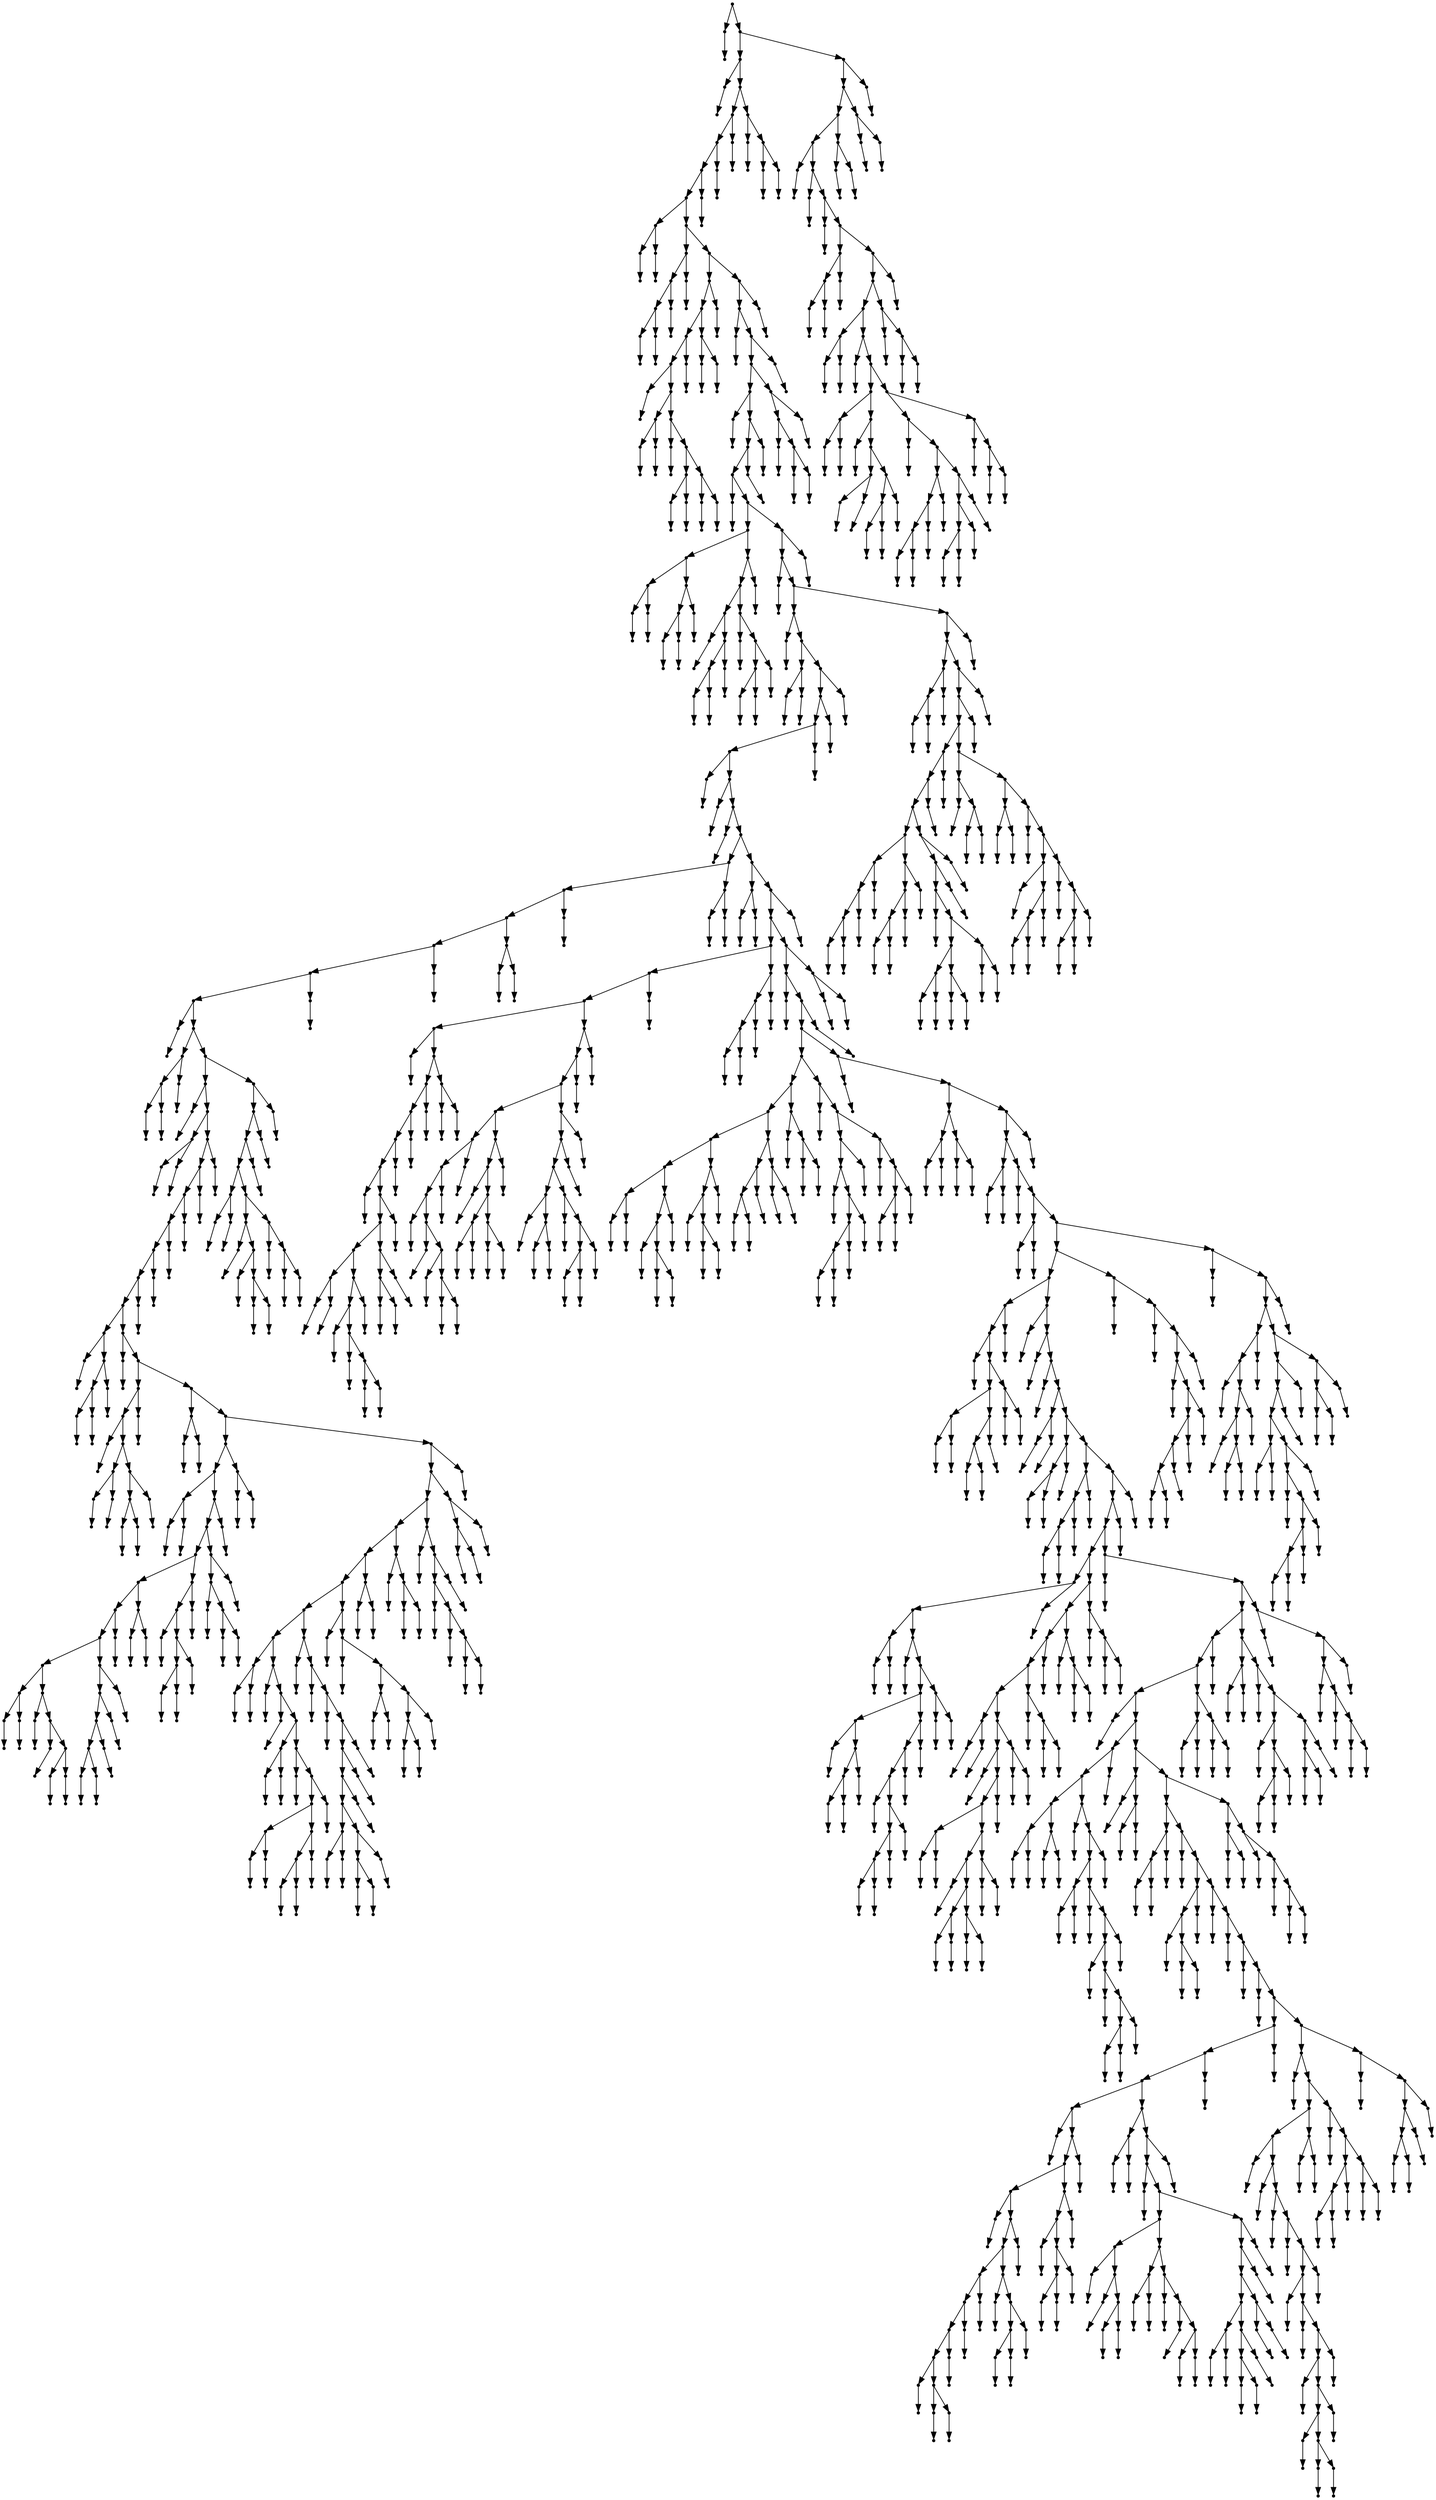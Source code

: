 digraph {
  1735 [shape=point];
  1 [shape=point];
  0 [shape=point];
  1734 [shape=point];
  1620 [shape=point];
  3 [shape=point];
  2 [shape=point];
  1619 [shape=point];
  1610 [shape=point];
  1607 [shape=point];
  1604 [shape=point];
  1601 [shape=point];
  8 [shape=point];
  5 [shape=point];
  4 [shape=point];
  7 [shape=point];
  6 [shape=point];
  1600 [shape=point];
  19 [shape=point];
  16 [shape=point];
  13 [shape=point];
  10 [shape=point];
  9 [shape=point];
  12 [shape=point];
  11 [shape=point];
  15 [shape=point];
  14 [shape=point];
  18 [shape=point];
  17 [shape=point];
  1599 [shape=point];
  54 [shape=point];
  51 [shape=point];
  45 [shape=point];
  42 [shape=point];
  21 [shape=point];
  20 [shape=point];
  41 [shape=point];
  26 [shape=point];
  23 [shape=point];
  22 [shape=point];
  25 [shape=point];
  24 [shape=point];
  40 [shape=point];
  28 [shape=point];
  27 [shape=point];
  39 [shape=point];
  33 [shape=point];
  30 [shape=point];
  29 [shape=point];
  32 [shape=point];
  31 [shape=point];
  38 [shape=point];
  35 [shape=point];
  34 [shape=point];
  37 [shape=point];
  36 [shape=point];
  44 [shape=point];
  43 [shape=point];
  50 [shape=point];
  47 [shape=point];
  46 [shape=point];
  49 [shape=point];
  48 [shape=point];
  53 [shape=point];
  52 [shape=point];
  1598 [shape=point];
  1595 [shape=point];
  56 [shape=point];
  55 [shape=point];
  1594 [shape=point];
  1591 [shape=point];
  1579 [shape=point];
  58 [shape=point];
  57 [shape=point];
  1578 [shape=point];
  1575 [shape=point];
  1572 [shape=point];
  60 [shape=point];
  59 [shape=point];
  1571 [shape=point];
  101 [shape=point];
  74 [shape=point];
  65 [shape=point];
  62 [shape=point];
  61 [shape=point];
  64 [shape=point];
  63 [shape=point];
  73 [shape=point];
  70 [shape=point];
  67 [shape=point];
  66 [shape=point];
  69 [shape=point];
  68 [shape=point];
  72 [shape=point];
  71 [shape=point];
  100 [shape=point];
  97 [shape=point];
  85 [shape=point];
  76 [shape=point];
  75 [shape=point];
  84 [shape=point];
  81 [shape=point];
  78 [shape=point];
  77 [shape=point];
  80 [shape=point];
  79 [shape=point];
  83 [shape=point];
  82 [shape=point];
  96 [shape=point];
  87 [shape=point];
  86 [shape=point];
  95 [shape=point];
  92 [shape=point];
  89 [shape=point];
  88 [shape=point];
  91 [shape=point];
  90 [shape=point];
  94 [shape=point];
  93 [shape=point];
  99 [shape=point];
  98 [shape=point];
  1570 [shape=point];
  1567 [shape=point];
  103 [shape=point];
  102 [shape=point];
  1566 [shape=point];
  1449 [shape=point];
  105 [shape=point];
  104 [shape=point];
  1448 [shape=point];
  110 [shape=point];
  107 [shape=point];
  106 [shape=point];
  109 [shape=point];
  108 [shape=point];
  1447 [shape=point];
  1444 [shape=point];
  1441 [shape=point];
  1438 [shape=point];
  112 [shape=point];
  111 [shape=point];
  1437 [shape=point];
  114 [shape=point];
  113 [shape=point];
  1436 [shape=point];
  116 [shape=point];
  115 [shape=point];
  1435 [shape=point];
  475 [shape=point];
  469 [shape=point];
  466 [shape=point];
  460 [shape=point];
  457 [shape=point];
  454 [shape=point];
  118 [shape=point];
  117 [shape=point];
  453 [shape=point];
  126 [shape=point];
  123 [shape=point];
  120 [shape=point];
  119 [shape=point];
  122 [shape=point];
  121 [shape=point];
  125 [shape=point];
  124 [shape=point];
  452 [shape=point];
  416 [shape=point];
  128 [shape=point];
  127 [shape=point];
  415 [shape=point];
  133 [shape=point];
  130 [shape=point];
  129 [shape=point];
  132 [shape=point];
  131 [shape=point];
  414 [shape=point];
  411 [shape=point];
  408 [shape=point];
  405 [shape=point];
  402 [shape=point];
  399 [shape=point];
  396 [shape=point];
  144 [shape=point];
  135 [shape=point];
  134 [shape=point];
  143 [shape=point];
  140 [shape=point];
  137 [shape=point];
  136 [shape=point];
  139 [shape=point];
  138 [shape=point];
  142 [shape=point];
  141 [shape=point];
  395 [shape=point];
  146 [shape=point];
  145 [shape=point];
  394 [shape=point];
  166 [shape=point];
  163 [shape=point];
  148 [shape=point];
  147 [shape=point];
  162 [shape=point];
  153 [shape=point];
  150 [shape=point];
  149 [shape=point];
  152 [shape=point];
  151 [shape=point];
  161 [shape=point];
  158 [shape=point];
  155 [shape=point];
  154 [shape=point];
  157 [shape=point];
  156 [shape=point];
  160 [shape=point];
  159 [shape=point];
  165 [shape=point];
  164 [shape=point];
  393 [shape=point];
  171 [shape=point];
  168 [shape=point];
  167 [shape=point];
  170 [shape=point];
  169 [shape=point];
  392 [shape=point];
  254 [shape=point];
  248 [shape=point];
  176 [shape=point];
  173 [shape=point];
  172 [shape=point];
  175 [shape=point];
  174 [shape=point];
  247 [shape=point];
  244 [shape=point];
  232 [shape=point];
  217 [shape=point];
  211 [shape=point];
  208 [shape=point];
  193 [shape=point];
  181 [shape=point];
  178 [shape=point];
  177 [shape=point];
  180 [shape=point];
  179 [shape=point];
  192 [shape=point];
  183 [shape=point];
  182 [shape=point];
  191 [shape=point];
  185 [shape=point];
  184 [shape=point];
  190 [shape=point];
  187 [shape=point];
  186 [shape=point];
  189 [shape=point];
  188 [shape=point];
  207 [shape=point];
  204 [shape=point];
  201 [shape=point];
  198 [shape=point];
  195 [shape=point];
  194 [shape=point];
  197 [shape=point];
  196 [shape=point];
  200 [shape=point];
  199 [shape=point];
  203 [shape=point];
  202 [shape=point];
  206 [shape=point];
  205 [shape=point];
  210 [shape=point];
  209 [shape=point];
  216 [shape=point];
  213 [shape=point];
  212 [shape=point];
  215 [shape=point];
  214 [shape=point];
  231 [shape=point];
  228 [shape=point];
  219 [shape=point];
  218 [shape=point];
  227 [shape=point];
  224 [shape=point];
  221 [shape=point];
  220 [shape=point];
  223 [shape=point];
  222 [shape=point];
  226 [shape=point];
  225 [shape=point];
  230 [shape=point];
  229 [shape=point];
  243 [shape=point];
  240 [shape=point];
  234 [shape=point];
  233 [shape=point];
  239 [shape=point];
  236 [shape=point];
  235 [shape=point];
  238 [shape=point];
  237 [shape=point];
  242 [shape=point];
  241 [shape=point];
  246 [shape=point];
  245 [shape=point];
  253 [shape=point];
  250 [shape=point];
  249 [shape=point];
  252 [shape=point];
  251 [shape=point];
  391 [shape=point];
  388 [shape=point];
  379 [shape=point];
  361 [shape=point];
  352 [shape=point];
  346 [shape=point];
  325 [shape=point];
  292 [shape=point];
  259 [shape=point];
  256 [shape=point];
  255 [shape=point];
  258 [shape=point];
  257 [shape=point];
  291 [shape=point];
  261 [shape=point];
  260 [shape=point];
  290 [shape=point];
  263 [shape=point];
  262 [shape=point];
  289 [shape=point];
  268 [shape=point];
  265 [shape=point];
  264 [shape=point];
  267 [shape=point];
  266 [shape=point];
  288 [shape=point];
  270 [shape=point];
  269 [shape=point];
  287 [shape=point];
  284 [shape=point];
  275 [shape=point];
  272 [shape=point];
  271 [shape=point];
  274 [shape=point];
  273 [shape=point];
  283 [shape=point];
  280 [shape=point];
  277 [shape=point];
  276 [shape=point];
  279 [shape=point];
  278 [shape=point];
  282 [shape=point];
  281 [shape=point];
  286 [shape=point];
  285 [shape=point];
  324 [shape=point];
  294 [shape=point];
  293 [shape=point];
  323 [shape=point];
  296 [shape=point];
  295 [shape=point];
  322 [shape=point];
  298 [shape=point];
  297 [shape=point];
  321 [shape=point];
  318 [shape=point];
  315 [shape=point];
  312 [shape=point];
  303 [shape=point];
  300 [shape=point];
  299 [shape=point];
  302 [shape=point];
  301 [shape=point];
  311 [shape=point];
  308 [shape=point];
  305 [shape=point];
  304 [shape=point];
  307 [shape=point];
  306 [shape=point];
  310 [shape=point];
  309 [shape=point];
  314 [shape=point];
  313 [shape=point];
  317 [shape=point];
  316 [shape=point];
  320 [shape=point];
  319 [shape=point];
  345 [shape=point];
  327 [shape=point];
  326 [shape=point];
  344 [shape=point];
  329 [shape=point];
  328 [shape=point];
  343 [shape=point];
  334 [shape=point];
  331 [shape=point];
  330 [shape=point];
  333 [shape=point];
  332 [shape=point];
  342 [shape=point];
  339 [shape=point];
  336 [shape=point];
  335 [shape=point];
  338 [shape=point];
  337 [shape=point];
  341 [shape=point];
  340 [shape=point];
  351 [shape=point];
  348 [shape=point];
  347 [shape=point];
  350 [shape=point];
  349 [shape=point];
  360 [shape=point];
  354 [shape=point];
  353 [shape=point];
  359 [shape=point];
  356 [shape=point];
  355 [shape=point];
  358 [shape=point];
  357 [shape=point];
  378 [shape=point];
  363 [shape=point];
  362 [shape=point];
  377 [shape=point];
  374 [shape=point];
  365 [shape=point];
  364 [shape=point];
  373 [shape=point];
  367 [shape=point];
  366 [shape=point];
  372 [shape=point];
  369 [shape=point];
  368 [shape=point];
  371 [shape=point];
  370 [shape=point];
  376 [shape=point];
  375 [shape=point];
  387 [shape=point];
  384 [shape=point];
  381 [shape=point];
  380 [shape=point];
  383 [shape=point];
  382 [shape=point];
  386 [shape=point];
  385 [shape=point];
  390 [shape=point];
  389 [shape=point];
  398 [shape=point];
  397 [shape=point];
  401 [shape=point];
  400 [shape=point];
  404 [shape=point];
  403 [shape=point];
  407 [shape=point];
  406 [shape=point];
  410 [shape=point];
  409 [shape=point];
  413 [shape=point];
  412 [shape=point];
  451 [shape=point];
  448 [shape=point];
  445 [shape=point];
  442 [shape=point];
  421 [shape=point];
  418 [shape=point];
  417 [shape=point];
  420 [shape=point];
  419 [shape=point];
  441 [shape=point];
  432 [shape=point];
  423 [shape=point];
  422 [shape=point];
  431 [shape=point];
  425 [shape=point];
  424 [shape=point];
  430 [shape=point];
  427 [shape=point];
  426 [shape=point];
  429 [shape=point];
  428 [shape=point];
  440 [shape=point];
  434 [shape=point];
  433 [shape=point];
  439 [shape=point];
  436 [shape=point];
  435 [shape=point];
  438 [shape=point];
  437 [shape=point];
  444 [shape=point];
  443 [shape=point];
  447 [shape=point];
  446 [shape=point];
  450 [shape=point];
  449 [shape=point];
  456 [shape=point];
  455 [shape=point];
  459 [shape=point];
  458 [shape=point];
  465 [shape=point];
  462 [shape=point];
  461 [shape=point];
  464 [shape=point];
  463 [shape=point];
  468 [shape=point];
  467 [shape=point];
  474 [shape=point];
  471 [shape=point];
  470 [shape=point];
  473 [shape=point];
  472 [shape=point];
  1434 [shape=point];
  480 [shape=point];
  477 [shape=point];
  476 [shape=point];
  479 [shape=point];
  478 [shape=point];
  1433 [shape=point];
  1430 [shape=point];
  620 [shape=point];
  608 [shape=point];
  605 [shape=point];
  533 [shape=point];
  482 [shape=point];
  481 [shape=point];
  532 [shape=point];
  526 [shape=point];
  523 [shape=point];
  520 [shape=point];
  517 [shape=point];
  484 [shape=point];
  483 [shape=point];
  516 [shape=point];
  513 [shape=point];
  504 [shape=point];
  489 [shape=point];
  486 [shape=point];
  485 [shape=point];
  488 [shape=point];
  487 [shape=point];
  503 [shape=point];
  500 [shape=point];
  491 [shape=point];
  490 [shape=point];
  499 [shape=point];
  493 [shape=point];
  492 [shape=point];
  498 [shape=point];
  495 [shape=point];
  494 [shape=point];
  497 [shape=point];
  496 [shape=point];
  502 [shape=point];
  501 [shape=point];
  512 [shape=point];
  509 [shape=point];
  506 [shape=point];
  505 [shape=point];
  508 [shape=point];
  507 [shape=point];
  511 [shape=point];
  510 [shape=point];
  515 [shape=point];
  514 [shape=point];
  519 [shape=point];
  518 [shape=point];
  522 [shape=point];
  521 [shape=point];
  525 [shape=point];
  524 [shape=point];
  531 [shape=point];
  528 [shape=point];
  527 [shape=point];
  530 [shape=point];
  529 [shape=point];
  604 [shape=point];
  601 [shape=point];
  598 [shape=point];
  571 [shape=point];
  553 [shape=point];
  550 [shape=point];
  547 [shape=point];
  535 [shape=point];
  534 [shape=point];
  546 [shape=point];
  537 [shape=point];
  536 [shape=point];
  545 [shape=point];
  539 [shape=point];
  538 [shape=point];
  544 [shape=point];
  541 [shape=point];
  540 [shape=point];
  543 [shape=point];
  542 [shape=point];
  549 [shape=point];
  548 [shape=point];
  552 [shape=point];
  551 [shape=point];
  570 [shape=point];
  567 [shape=point];
  555 [shape=point];
  554 [shape=point];
  566 [shape=point];
  560 [shape=point];
  557 [shape=point];
  556 [shape=point];
  559 [shape=point];
  558 [shape=point];
  565 [shape=point];
  562 [shape=point];
  561 [shape=point];
  564 [shape=point];
  563 [shape=point];
  569 [shape=point];
  568 [shape=point];
  597 [shape=point];
  594 [shape=point];
  591 [shape=point];
  579 [shape=point];
  573 [shape=point];
  572 [shape=point];
  578 [shape=point];
  575 [shape=point];
  574 [shape=point];
  577 [shape=point];
  576 [shape=point];
  590 [shape=point];
  581 [shape=point];
  580 [shape=point];
  589 [shape=point];
  586 [shape=point];
  583 [shape=point];
  582 [shape=point];
  585 [shape=point];
  584 [shape=point];
  588 [shape=point];
  587 [shape=point];
  593 [shape=point];
  592 [shape=point];
  596 [shape=point];
  595 [shape=point];
  600 [shape=point];
  599 [shape=point];
  603 [shape=point];
  602 [shape=point];
  607 [shape=point];
  606 [shape=point];
  619 [shape=point];
  616 [shape=point];
  613 [shape=point];
  610 [shape=point];
  609 [shape=point];
  612 [shape=point];
  611 [shape=point];
  615 [shape=point];
  614 [shape=point];
  618 [shape=point];
  617 [shape=point];
  1429 [shape=point];
  1423 [shape=point];
  622 [shape=point];
  621 [shape=point];
  1422 [shape=point];
  1419 [shape=point];
  708 [shape=point];
  675 [shape=point];
  666 [shape=point];
  651 [shape=point];
  639 [shape=point];
  627 [shape=point];
  624 [shape=point];
  623 [shape=point];
  626 [shape=point];
  625 [shape=point];
  638 [shape=point];
  635 [shape=point];
  629 [shape=point];
  628 [shape=point];
  634 [shape=point];
  631 [shape=point];
  630 [shape=point];
  633 [shape=point];
  632 [shape=point];
  637 [shape=point];
  636 [shape=point];
  650 [shape=point];
  647 [shape=point];
  641 [shape=point];
  640 [shape=point];
  646 [shape=point];
  643 [shape=point];
  642 [shape=point];
  645 [shape=point];
  644 [shape=point];
  649 [shape=point];
  648 [shape=point];
  665 [shape=point];
  659 [shape=point];
  656 [shape=point];
  653 [shape=point];
  652 [shape=point];
  655 [shape=point];
  654 [shape=point];
  658 [shape=point];
  657 [shape=point];
  664 [shape=point];
  661 [shape=point];
  660 [shape=point];
  663 [shape=point];
  662 [shape=point];
  674 [shape=point];
  668 [shape=point];
  667 [shape=point];
  673 [shape=point];
  670 [shape=point];
  669 [shape=point];
  672 [shape=point];
  671 [shape=point];
  707 [shape=point];
  677 [shape=point];
  676 [shape=point];
  706 [shape=point];
  694 [shape=point];
  691 [shape=point];
  679 [shape=point];
  678 [shape=point];
  690 [shape=point];
  687 [shape=point];
  684 [shape=point];
  681 [shape=point];
  680 [shape=point];
  683 [shape=point];
  682 [shape=point];
  686 [shape=point];
  685 [shape=point];
  689 [shape=point];
  688 [shape=point];
  693 [shape=point];
  692 [shape=point];
  705 [shape=point];
  696 [shape=point];
  695 [shape=point];
  704 [shape=point];
  701 [shape=point];
  698 [shape=point];
  697 [shape=point];
  700 [shape=point];
  699 [shape=point];
  703 [shape=point];
  702 [shape=point];
  1418 [shape=point];
  710 [shape=point];
  709 [shape=point];
  1417 [shape=point];
  721 [shape=point];
  715 [shape=point];
  712 [shape=point];
  711 [shape=point];
  714 [shape=point];
  713 [shape=point];
  720 [shape=point];
  717 [shape=point];
  716 [shape=point];
  719 [shape=point];
  718 [shape=point];
  1416 [shape=point];
  1413 [shape=point];
  726 [shape=point];
  723 [shape=point];
  722 [shape=point];
  725 [shape=point];
  724 [shape=point];
  1412 [shape=point];
  728 [shape=point];
  727 [shape=point];
  1411 [shape=point];
  733 [shape=point];
  730 [shape=point];
  729 [shape=point];
  732 [shape=point];
  731 [shape=point];
  1410 [shape=point];
  1347 [shape=point];
  1320 [shape=point];
  759 [shape=point];
  756 [shape=point];
  735 [shape=point];
  734 [shape=point];
  755 [shape=point];
  749 [shape=point];
  740 [shape=point];
  737 [shape=point];
  736 [shape=point];
  739 [shape=point];
  738 [shape=point];
  748 [shape=point];
  745 [shape=point];
  742 [shape=point];
  741 [shape=point];
  744 [shape=point];
  743 [shape=point];
  747 [shape=point];
  746 [shape=point];
  754 [shape=point];
  751 [shape=point];
  750 [shape=point];
  753 [shape=point];
  752 [shape=point];
  758 [shape=point];
  757 [shape=point];
  1319 [shape=point];
  761 [shape=point];
  760 [shape=point];
  1318 [shape=point];
  763 [shape=point];
  762 [shape=point];
  1317 [shape=point];
  765 [shape=point];
  764 [shape=point];
  1316 [shape=point];
  770 [shape=point];
  767 [shape=point];
  766 [shape=point];
  769 [shape=point];
  768 [shape=point];
  1315 [shape=point];
  778 [shape=point];
  775 [shape=point];
  772 [shape=point];
  771 [shape=point];
  774 [shape=point];
  773 [shape=point];
  777 [shape=point];
  776 [shape=point];
  1314 [shape=point];
  789 [shape=point];
  786 [shape=point];
  783 [shape=point];
  780 [shape=point];
  779 [shape=point];
  782 [shape=point];
  781 [shape=point];
  785 [shape=point];
  784 [shape=point];
  788 [shape=point];
  787 [shape=point];
  1313 [shape=point];
  1310 [shape=point];
  1307 [shape=point];
  914 [shape=point];
  839 [shape=point];
  836 [shape=point];
  794 [shape=point];
  791 [shape=point];
  790 [shape=point];
  793 [shape=point];
  792 [shape=point];
  835 [shape=point];
  796 [shape=point];
  795 [shape=point];
  834 [shape=point];
  828 [shape=point];
  807 [shape=point];
  798 [shape=point];
  797 [shape=point];
  806 [shape=point];
  803 [shape=point];
  800 [shape=point];
  799 [shape=point];
  802 [shape=point];
  801 [shape=point];
  805 [shape=point];
  804 [shape=point];
  827 [shape=point];
  824 [shape=point];
  821 [shape=point];
  809 [shape=point];
  808 [shape=point];
  820 [shape=point];
  817 [shape=point];
  814 [shape=point];
  811 [shape=point];
  810 [shape=point];
  813 [shape=point];
  812 [shape=point];
  816 [shape=point];
  815 [shape=point];
  819 [shape=point];
  818 [shape=point];
  823 [shape=point];
  822 [shape=point];
  826 [shape=point];
  825 [shape=point];
  833 [shape=point];
  830 [shape=point];
  829 [shape=point];
  832 [shape=point];
  831 [shape=point];
  838 [shape=point];
  837 [shape=point];
  913 [shape=point];
  904 [shape=point];
  895 [shape=point];
  892 [shape=point];
  883 [shape=point];
  844 [shape=point];
  841 [shape=point];
  840 [shape=point];
  843 [shape=point];
  842 [shape=point];
  882 [shape=point];
  876 [shape=point];
  846 [shape=point];
  845 [shape=point];
  875 [shape=point];
  872 [shape=point];
  851 [shape=point];
  848 [shape=point];
  847 [shape=point];
  850 [shape=point];
  849 [shape=point];
  871 [shape=point];
  865 [shape=point];
  853 [shape=point];
  852 [shape=point];
  864 [shape=point];
  858 [shape=point];
  855 [shape=point];
  854 [shape=point];
  857 [shape=point];
  856 [shape=point];
  863 [shape=point];
  860 [shape=point];
  859 [shape=point];
  862 [shape=point];
  861 [shape=point];
  870 [shape=point];
  867 [shape=point];
  866 [shape=point];
  869 [shape=point];
  868 [shape=point];
  874 [shape=point];
  873 [shape=point];
  881 [shape=point];
  878 [shape=point];
  877 [shape=point];
  880 [shape=point];
  879 [shape=point];
  891 [shape=point];
  885 [shape=point];
  884 [shape=point];
  890 [shape=point];
  887 [shape=point];
  886 [shape=point];
  889 [shape=point];
  888 [shape=point];
  894 [shape=point];
  893 [shape=point];
  903 [shape=point];
  897 [shape=point];
  896 [shape=point];
  902 [shape=point];
  899 [shape=point];
  898 [shape=point];
  901 [shape=point];
  900 [shape=point];
  912 [shape=point];
  906 [shape=point];
  905 [shape=point];
  911 [shape=point];
  908 [shape=point];
  907 [shape=point];
  910 [shape=point];
  909 [shape=point];
  1306 [shape=point];
  916 [shape=point];
  915 [shape=point];
  1305 [shape=point];
  1287 [shape=point];
  1257 [shape=point];
  1254 [shape=point];
  1242 [shape=point];
  918 [shape=point];
  917 [shape=point];
  1241 [shape=point];
  965 [shape=point];
  962 [shape=point];
  929 [shape=point];
  923 [shape=point];
  920 [shape=point];
  919 [shape=point];
  922 [shape=point];
  921 [shape=point];
  928 [shape=point];
  925 [shape=point];
  924 [shape=point];
  927 [shape=point];
  926 [shape=point];
  961 [shape=point];
  931 [shape=point];
  930 [shape=point];
  960 [shape=point];
  957 [shape=point];
  936 [shape=point];
  933 [shape=point];
  932 [shape=point];
  935 [shape=point];
  934 [shape=point];
  956 [shape=point];
  938 [shape=point];
  937 [shape=point];
  955 [shape=point];
  952 [shape=point];
  940 [shape=point];
  939 [shape=point];
  951 [shape=point];
  942 [shape=point];
  941 [shape=point];
  950 [shape=point];
  947 [shape=point];
  944 [shape=point];
  943 [shape=point];
  946 [shape=point];
  945 [shape=point];
  949 [shape=point];
  948 [shape=point];
  954 [shape=point];
  953 [shape=point];
  959 [shape=point];
  958 [shape=point];
  964 [shape=point];
  963 [shape=point];
  1240 [shape=point];
  973 [shape=point];
  967 [shape=point];
  966 [shape=point];
  972 [shape=point];
  969 [shape=point];
  968 [shape=point];
  971 [shape=point];
  970 [shape=point];
  1239 [shape=point];
  1221 [shape=point];
  981 [shape=point];
  978 [shape=point];
  975 [shape=point];
  974 [shape=point];
  977 [shape=point];
  976 [shape=point];
  980 [shape=point];
  979 [shape=point];
  1220 [shape=point];
  983 [shape=point];
  982 [shape=point];
  1219 [shape=point];
  994 [shape=point];
  991 [shape=point];
  985 [shape=point];
  984 [shape=point];
  990 [shape=point];
  987 [shape=point];
  986 [shape=point];
  989 [shape=point];
  988 [shape=point];
  993 [shape=point];
  992 [shape=point];
  1218 [shape=point];
  996 [shape=point];
  995 [shape=point];
  1217 [shape=point];
  998 [shape=point];
  997 [shape=point];
  1216 [shape=point];
  1000 [shape=point];
  999 [shape=point];
  1215 [shape=point];
  1002 [shape=point];
  1001 [shape=point];
  1214 [shape=point];
  1133 [shape=point];
  1130 [shape=point];
  1127 [shape=point];
  1058 [shape=point];
  1004 [shape=point];
  1003 [shape=point];
  1057 [shape=point];
  1054 [shape=point];
  1039 [shape=point];
  1006 [shape=point];
  1005 [shape=point];
  1038 [shape=point];
  1035 [shape=point];
  1023 [shape=point];
  1020 [shape=point];
  1017 [shape=point];
  1014 [shape=point];
  1008 [shape=point];
  1007 [shape=point];
  1013 [shape=point];
  1010 [shape=point];
  1009 [shape=point];
  1012 [shape=point];
  1011 [shape=point];
  1016 [shape=point];
  1015 [shape=point];
  1019 [shape=point];
  1018 [shape=point];
  1022 [shape=point];
  1021 [shape=point];
  1034 [shape=point];
  1025 [shape=point];
  1024 [shape=point];
  1033 [shape=point];
  1030 [shape=point];
  1027 [shape=point];
  1026 [shape=point];
  1029 [shape=point];
  1028 [shape=point];
  1032 [shape=point];
  1031 [shape=point];
  1037 [shape=point];
  1036 [shape=point];
  1053 [shape=point];
  1050 [shape=point];
  1041 [shape=point];
  1040 [shape=point];
  1049 [shape=point];
  1046 [shape=point];
  1043 [shape=point];
  1042 [shape=point];
  1045 [shape=point];
  1044 [shape=point];
  1048 [shape=point];
  1047 [shape=point];
  1052 [shape=point];
  1051 [shape=point];
  1056 [shape=point];
  1055 [shape=point];
  1126 [shape=point];
  1063 [shape=point];
  1060 [shape=point];
  1059 [shape=point];
  1062 [shape=point];
  1061 [shape=point];
  1125 [shape=point];
  1122 [shape=point];
  1065 [shape=point];
  1064 [shape=point];
  1121 [shape=point];
  1094 [shape=point];
  1076 [shape=point];
  1067 [shape=point];
  1066 [shape=point];
  1075 [shape=point];
  1069 [shape=point];
  1068 [shape=point];
  1074 [shape=point];
  1071 [shape=point];
  1070 [shape=point];
  1073 [shape=point];
  1072 [shape=point];
  1093 [shape=point];
  1081 [shape=point];
  1078 [shape=point];
  1077 [shape=point];
  1080 [shape=point];
  1079 [shape=point];
  1092 [shape=point];
  1083 [shape=point];
  1082 [shape=point];
  1091 [shape=point];
  1085 [shape=point];
  1084 [shape=point];
  1090 [shape=point];
  1087 [shape=point];
  1086 [shape=point];
  1089 [shape=point];
  1088 [shape=point];
  1120 [shape=point];
  1117 [shape=point];
  1114 [shape=point];
  1108 [shape=point];
  1099 [shape=point];
  1096 [shape=point];
  1095 [shape=point];
  1098 [shape=point];
  1097 [shape=point];
  1107 [shape=point];
  1104 [shape=point];
  1101 [shape=point];
  1100 [shape=point];
  1103 [shape=point];
  1102 [shape=point];
  1106 [shape=point];
  1105 [shape=point];
  1113 [shape=point];
  1110 [shape=point];
  1109 [shape=point];
  1112 [shape=point];
  1111 [shape=point];
  1116 [shape=point];
  1115 [shape=point];
  1119 [shape=point];
  1118 [shape=point];
  1124 [shape=point];
  1123 [shape=point];
  1129 [shape=point];
  1128 [shape=point];
  1132 [shape=point];
  1131 [shape=point];
  1213 [shape=point];
  1198 [shape=point];
  1135 [shape=point];
  1134 [shape=point];
  1197 [shape=point];
  1179 [shape=point];
  1173 [shape=point];
  1137 [shape=point];
  1136 [shape=point];
  1172 [shape=point];
  1139 [shape=point];
  1138 [shape=point];
  1171 [shape=point];
  1141 [shape=point];
  1140 [shape=point];
  1170 [shape=point];
  1143 [shape=point];
  1142 [shape=point];
  1169 [shape=point];
  1166 [shape=point];
  1145 [shape=point];
  1144 [shape=point];
  1165 [shape=point];
  1147 [shape=point];
  1146 [shape=point];
  1164 [shape=point];
  1161 [shape=point];
  1149 [shape=point];
  1148 [shape=point];
  1160 [shape=point];
  1157 [shape=point];
  1151 [shape=point];
  1150 [shape=point];
  1156 [shape=point];
  1153 [shape=point];
  1152 [shape=point];
  1155 [shape=point];
  1154 [shape=point];
  1159 [shape=point];
  1158 [shape=point];
  1163 [shape=point];
  1162 [shape=point];
  1168 [shape=point];
  1167 [shape=point];
  1178 [shape=point];
  1175 [shape=point];
  1174 [shape=point];
  1177 [shape=point];
  1176 [shape=point];
  1196 [shape=point];
  1181 [shape=point];
  1180 [shape=point];
  1195 [shape=point];
  1189 [shape=point];
  1186 [shape=point];
  1183 [shape=point];
  1182 [shape=point];
  1185 [shape=point];
  1184 [shape=point];
  1188 [shape=point];
  1187 [shape=point];
  1194 [shape=point];
  1191 [shape=point];
  1190 [shape=point];
  1193 [shape=point];
  1192 [shape=point];
  1212 [shape=point];
  1200 [shape=point];
  1199 [shape=point];
  1211 [shape=point];
  1208 [shape=point];
  1205 [shape=point];
  1202 [shape=point];
  1201 [shape=point];
  1204 [shape=point];
  1203 [shape=point];
  1207 [shape=point];
  1206 [shape=point];
  1210 [shape=point];
  1209 [shape=point];
  1238 [shape=point];
  1226 [shape=point];
  1223 [shape=point];
  1222 [shape=point];
  1225 [shape=point];
  1224 [shape=point];
  1237 [shape=point];
  1228 [shape=point];
  1227 [shape=point];
  1236 [shape=point];
  1230 [shape=point];
  1229 [shape=point];
  1235 [shape=point];
  1232 [shape=point];
  1231 [shape=point];
  1234 [shape=point];
  1233 [shape=point];
  1253 [shape=point];
  1247 [shape=point];
  1244 [shape=point];
  1243 [shape=point];
  1246 [shape=point];
  1245 [shape=point];
  1252 [shape=point];
  1249 [shape=point];
  1248 [shape=point];
  1251 [shape=point];
  1250 [shape=point];
  1256 [shape=point];
  1255 [shape=point];
  1286 [shape=point];
  1262 [shape=point];
  1259 [shape=point];
  1258 [shape=point];
  1261 [shape=point];
  1260 [shape=point];
  1285 [shape=point];
  1264 [shape=point];
  1263 [shape=point];
  1284 [shape=point];
  1275 [shape=point];
  1266 [shape=point];
  1265 [shape=point];
  1274 [shape=point];
  1271 [shape=point];
  1268 [shape=point];
  1267 [shape=point];
  1270 [shape=point];
  1269 [shape=point];
  1273 [shape=point];
  1272 [shape=point];
  1283 [shape=point];
  1280 [shape=point];
  1277 [shape=point];
  1276 [shape=point];
  1279 [shape=point];
  1278 [shape=point];
  1282 [shape=point];
  1281 [shape=point];
  1304 [shape=point];
  1289 [shape=point];
  1288 [shape=point];
  1303 [shape=point];
  1300 [shape=point];
  1291 [shape=point];
  1290 [shape=point];
  1299 [shape=point];
  1293 [shape=point];
  1292 [shape=point];
  1298 [shape=point];
  1295 [shape=point];
  1294 [shape=point];
  1297 [shape=point];
  1296 [shape=point];
  1302 [shape=point];
  1301 [shape=point];
  1309 [shape=point];
  1308 [shape=point];
  1312 [shape=point];
  1311 [shape=point];
  1346 [shape=point];
  1322 [shape=point];
  1321 [shape=point];
  1345 [shape=point];
  1324 [shape=point];
  1323 [shape=point];
  1344 [shape=point];
  1341 [shape=point];
  1326 [shape=point];
  1325 [shape=point];
  1340 [shape=point];
  1337 [shape=point];
  1334 [shape=point];
  1331 [shape=point];
  1328 [shape=point];
  1327 [shape=point];
  1330 [shape=point];
  1329 [shape=point];
  1333 [shape=point];
  1332 [shape=point];
  1336 [shape=point];
  1335 [shape=point];
  1339 [shape=point];
  1338 [shape=point];
  1343 [shape=point];
  1342 [shape=point];
  1409 [shape=point];
  1349 [shape=point];
  1348 [shape=point];
  1408 [shape=point];
  1405 [shape=point];
  1366 [shape=point];
  1363 [shape=point];
  1351 [shape=point];
  1350 [shape=point];
  1362 [shape=point];
  1359 [shape=point];
  1353 [shape=point];
  1352 [shape=point];
  1358 [shape=point];
  1355 [shape=point];
  1354 [shape=point];
  1357 [shape=point];
  1356 [shape=point];
  1361 [shape=point];
  1360 [shape=point];
  1365 [shape=point];
  1364 [shape=point];
  1404 [shape=point];
  1395 [shape=point];
  1392 [shape=point];
  1389 [shape=point];
  1371 [shape=point];
  1368 [shape=point];
  1367 [shape=point];
  1370 [shape=point];
  1369 [shape=point];
  1388 [shape=point];
  1385 [shape=point];
  1373 [shape=point];
  1372 [shape=point];
  1384 [shape=point];
  1381 [shape=point];
  1378 [shape=point];
  1375 [shape=point];
  1374 [shape=point];
  1377 [shape=point];
  1376 [shape=point];
  1380 [shape=point];
  1379 [shape=point];
  1383 [shape=point];
  1382 [shape=point];
  1387 [shape=point];
  1386 [shape=point];
  1391 [shape=point];
  1390 [shape=point];
  1394 [shape=point];
  1393 [shape=point];
  1403 [shape=point];
  1400 [shape=point];
  1397 [shape=point];
  1396 [shape=point];
  1399 [shape=point];
  1398 [shape=point];
  1402 [shape=point];
  1401 [shape=point];
  1407 [shape=point];
  1406 [shape=point];
  1415 [shape=point];
  1414 [shape=point];
  1421 [shape=point];
  1420 [shape=point];
  1428 [shape=point];
  1425 [shape=point];
  1424 [shape=point];
  1427 [shape=point];
  1426 [shape=point];
  1432 [shape=point];
  1431 [shape=point];
  1440 [shape=point];
  1439 [shape=point];
  1443 [shape=point];
  1442 [shape=point];
  1446 [shape=point];
  1445 [shape=point];
  1565 [shape=point];
  1562 [shape=point];
  1457 [shape=point];
  1454 [shape=point];
  1451 [shape=point];
  1450 [shape=point];
  1453 [shape=point];
  1452 [shape=point];
  1456 [shape=point];
  1455 [shape=point];
  1561 [shape=point];
  1558 [shape=point];
  1555 [shape=point];
  1513 [shape=point];
  1510 [shape=point];
  1507 [shape=point];
  1480 [shape=point];
  1468 [shape=point];
  1465 [shape=point];
  1462 [shape=point];
  1459 [shape=point];
  1458 [shape=point];
  1461 [shape=point];
  1460 [shape=point];
  1464 [shape=point];
  1463 [shape=point];
  1467 [shape=point];
  1466 [shape=point];
  1479 [shape=point];
  1476 [shape=point];
  1473 [shape=point];
  1470 [shape=point];
  1469 [shape=point];
  1472 [shape=point];
  1471 [shape=point];
  1475 [shape=point];
  1474 [shape=point];
  1478 [shape=point];
  1477 [shape=point];
  1506 [shape=point];
  1503 [shape=point];
  1500 [shape=point];
  1482 [shape=point];
  1481 [shape=point];
  1499 [shape=point];
  1493 [shape=point];
  1487 [shape=point];
  1484 [shape=point];
  1483 [shape=point];
  1486 [shape=point];
  1485 [shape=point];
  1492 [shape=point];
  1489 [shape=point];
  1488 [shape=point];
  1491 [shape=point];
  1490 [shape=point];
  1498 [shape=point];
  1495 [shape=point];
  1494 [shape=point];
  1497 [shape=point];
  1496 [shape=point];
  1502 [shape=point];
  1501 [shape=point];
  1505 [shape=point];
  1504 [shape=point];
  1509 [shape=point];
  1508 [shape=point];
  1512 [shape=point];
  1511 [shape=point];
  1554 [shape=point];
  1521 [shape=point];
  1515 [shape=point];
  1514 [shape=point];
  1520 [shape=point];
  1517 [shape=point];
  1516 [shape=point];
  1519 [shape=point];
  1518 [shape=point];
  1553 [shape=point];
  1526 [shape=point];
  1523 [shape=point];
  1522 [shape=point];
  1525 [shape=point];
  1524 [shape=point];
  1552 [shape=point];
  1528 [shape=point];
  1527 [shape=point];
  1551 [shape=point];
  1539 [shape=point];
  1530 [shape=point];
  1529 [shape=point];
  1538 [shape=point];
  1535 [shape=point];
  1532 [shape=point];
  1531 [shape=point];
  1534 [shape=point];
  1533 [shape=point];
  1537 [shape=point];
  1536 [shape=point];
  1550 [shape=point];
  1541 [shape=point];
  1540 [shape=point];
  1549 [shape=point];
  1546 [shape=point];
  1543 [shape=point];
  1542 [shape=point];
  1545 [shape=point];
  1544 [shape=point];
  1548 [shape=point];
  1547 [shape=point];
  1557 [shape=point];
  1556 [shape=point];
  1560 [shape=point];
  1559 [shape=point];
  1564 [shape=point];
  1563 [shape=point];
  1569 [shape=point];
  1568 [shape=point];
  1574 [shape=point];
  1573 [shape=point];
  1577 [shape=point];
  1576 [shape=point];
  1590 [shape=point];
  1587 [shape=point];
  1581 [shape=point];
  1580 [shape=point];
  1586 [shape=point];
  1583 [shape=point];
  1582 [shape=point];
  1585 [shape=point];
  1584 [shape=point];
  1589 [shape=point];
  1588 [shape=point];
  1593 [shape=point];
  1592 [shape=point];
  1597 [shape=point];
  1596 [shape=point];
  1603 [shape=point];
  1602 [shape=point];
  1606 [shape=point];
  1605 [shape=point];
  1609 [shape=point];
  1608 [shape=point];
  1618 [shape=point];
  1612 [shape=point];
  1611 [shape=point];
  1617 [shape=point];
  1614 [shape=point];
  1613 [shape=point];
  1616 [shape=point];
  1615 [shape=point];
  1733 [shape=point];
  1730 [shape=point];
  1724 [shape=point];
  1718 [shape=point];
  1622 [shape=point];
  1621 [shape=point];
  1717 [shape=point];
  1624 [shape=point];
  1623 [shape=point];
  1716 [shape=point];
  1626 [shape=point];
  1625 [shape=point];
  1715 [shape=point];
  1634 [shape=point];
  1631 [shape=point];
  1628 [shape=point];
  1627 [shape=point];
  1630 [shape=point];
  1629 [shape=point];
  1633 [shape=point];
  1632 [shape=point];
  1714 [shape=point];
  1711 [shape=point];
  1702 [shape=point];
  1639 [shape=point];
  1636 [shape=point];
  1635 [shape=point];
  1638 [shape=point];
  1637 [shape=point];
  1701 [shape=point];
  1641 [shape=point];
  1640 [shape=point];
  1700 [shape=point];
  1664 [shape=point];
  1646 [shape=point];
  1643 [shape=point];
  1642 [shape=point];
  1645 [shape=point];
  1644 [shape=point];
  1663 [shape=point];
  1648 [shape=point];
  1647 [shape=point];
  1662 [shape=point];
  1653 [shape=point];
  1650 [shape=point];
  1649 [shape=point];
  1652 [shape=point];
  1651 [shape=point];
  1661 [shape=point];
  1658 [shape=point];
  1655 [shape=point];
  1654 [shape=point];
  1657 [shape=point];
  1656 [shape=point];
  1660 [shape=point];
  1659 [shape=point];
  1699 [shape=point];
  1690 [shape=point];
  1666 [shape=point];
  1665 [shape=point];
  1689 [shape=point];
  1677 [shape=point];
  1674 [shape=point];
  1671 [shape=point];
  1668 [shape=point];
  1667 [shape=point];
  1670 [shape=point];
  1669 [shape=point];
  1673 [shape=point];
  1672 [shape=point];
  1676 [shape=point];
  1675 [shape=point];
  1688 [shape=point];
  1685 [shape=point];
  1682 [shape=point];
  1679 [shape=point];
  1678 [shape=point];
  1681 [shape=point];
  1680 [shape=point];
  1684 [shape=point];
  1683 [shape=point];
  1687 [shape=point];
  1686 [shape=point];
  1698 [shape=point];
  1692 [shape=point];
  1691 [shape=point];
  1697 [shape=point];
  1694 [shape=point];
  1693 [shape=point];
  1696 [shape=point];
  1695 [shape=point];
  1710 [shape=point];
  1704 [shape=point];
  1703 [shape=point];
  1709 [shape=point];
  1706 [shape=point];
  1705 [shape=point];
  1708 [shape=point];
  1707 [shape=point];
  1713 [shape=point];
  1712 [shape=point];
  1723 [shape=point];
  1720 [shape=point];
  1719 [shape=point];
  1722 [shape=point];
  1721 [shape=point];
  1729 [shape=point];
  1726 [shape=point];
  1725 [shape=point];
  1728 [shape=point];
  1727 [shape=point];
  1732 [shape=point];
  1731 [shape=point];
1735 -> 1;
1 -> 0;
1735 -> 1734;
1734 -> 1620;
1620 -> 3;
3 -> 2;
1620 -> 1619;
1619 -> 1610;
1610 -> 1607;
1607 -> 1604;
1604 -> 1601;
1601 -> 8;
8 -> 5;
5 -> 4;
8 -> 7;
7 -> 6;
1601 -> 1600;
1600 -> 19;
19 -> 16;
16 -> 13;
13 -> 10;
10 -> 9;
13 -> 12;
12 -> 11;
16 -> 15;
15 -> 14;
19 -> 18;
18 -> 17;
1600 -> 1599;
1599 -> 54;
54 -> 51;
51 -> 45;
45 -> 42;
42 -> 21;
21 -> 20;
42 -> 41;
41 -> 26;
26 -> 23;
23 -> 22;
26 -> 25;
25 -> 24;
41 -> 40;
40 -> 28;
28 -> 27;
40 -> 39;
39 -> 33;
33 -> 30;
30 -> 29;
33 -> 32;
32 -> 31;
39 -> 38;
38 -> 35;
35 -> 34;
38 -> 37;
37 -> 36;
45 -> 44;
44 -> 43;
51 -> 50;
50 -> 47;
47 -> 46;
50 -> 49;
49 -> 48;
54 -> 53;
53 -> 52;
1599 -> 1598;
1598 -> 1595;
1595 -> 56;
56 -> 55;
1595 -> 1594;
1594 -> 1591;
1591 -> 1579;
1579 -> 58;
58 -> 57;
1579 -> 1578;
1578 -> 1575;
1575 -> 1572;
1572 -> 60;
60 -> 59;
1572 -> 1571;
1571 -> 101;
101 -> 74;
74 -> 65;
65 -> 62;
62 -> 61;
65 -> 64;
64 -> 63;
74 -> 73;
73 -> 70;
70 -> 67;
67 -> 66;
70 -> 69;
69 -> 68;
73 -> 72;
72 -> 71;
101 -> 100;
100 -> 97;
97 -> 85;
85 -> 76;
76 -> 75;
85 -> 84;
84 -> 81;
81 -> 78;
78 -> 77;
81 -> 80;
80 -> 79;
84 -> 83;
83 -> 82;
97 -> 96;
96 -> 87;
87 -> 86;
96 -> 95;
95 -> 92;
92 -> 89;
89 -> 88;
92 -> 91;
91 -> 90;
95 -> 94;
94 -> 93;
100 -> 99;
99 -> 98;
1571 -> 1570;
1570 -> 1567;
1567 -> 103;
103 -> 102;
1567 -> 1566;
1566 -> 1449;
1449 -> 105;
105 -> 104;
1449 -> 1448;
1448 -> 110;
110 -> 107;
107 -> 106;
110 -> 109;
109 -> 108;
1448 -> 1447;
1447 -> 1444;
1444 -> 1441;
1441 -> 1438;
1438 -> 112;
112 -> 111;
1438 -> 1437;
1437 -> 114;
114 -> 113;
1437 -> 1436;
1436 -> 116;
116 -> 115;
1436 -> 1435;
1435 -> 475;
475 -> 469;
469 -> 466;
466 -> 460;
460 -> 457;
457 -> 454;
454 -> 118;
118 -> 117;
454 -> 453;
453 -> 126;
126 -> 123;
123 -> 120;
120 -> 119;
123 -> 122;
122 -> 121;
126 -> 125;
125 -> 124;
453 -> 452;
452 -> 416;
416 -> 128;
128 -> 127;
416 -> 415;
415 -> 133;
133 -> 130;
130 -> 129;
133 -> 132;
132 -> 131;
415 -> 414;
414 -> 411;
411 -> 408;
408 -> 405;
405 -> 402;
402 -> 399;
399 -> 396;
396 -> 144;
144 -> 135;
135 -> 134;
144 -> 143;
143 -> 140;
140 -> 137;
137 -> 136;
140 -> 139;
139 -> 138;
143 -> 142;
142 -> 141;
396 -> 395;
395 -> 146;
146 -> 145;
395 -> 394;
394 -> 166;
166 -> 163;
163 -> 148;
148 -> 147;
163 -> 162;
162 -> 153;
153 -> 150;
150 -> 149;
153 -> 152;
152 -> 151;
162 -> 161;
161 -> 158;
158 -> 155;
155 -> 154;
158 -> 157;
157 -> 156;
161 -> 160;
160 -> 159;
166 -> 165;
165 -> 164;
394 -> 393;
393 -> 171;
171 -> 168;
168 -> 167;
171 -> 170;
170 -> 169;
393 -> 392;
392 -> 254;
254 -> 248;
248 -> 176;
176 -> 173;
173 -> 172;
176 -> 175;
175 -> 174;
248 -> 247;
247 -> 244;
244 -> 232;
232 -> 217;
217 -> 211;
211 -> 208;
208 -> 193;
193 -> 181;
181 -> 178;
178 -> 177;
181 -> 180;
180 -> 179;
193 -> 192;
192 -> 183;
183 -> 182;
192 -> 191;
191 -> 185;
185 -> 184;
191 -> 190;
190 -> 187;
187 -> 186;
190 -> 189;
189 -> 188;
208 -> 207;
207 -> 204;
204 -> 201;
201 -> 198;
198 -> 195;
195 -> 194;
198 -> 197;
197 -> 196;
201 -> 200;
200 -> 199;
204 -> 203;
203 -> 202;
207 -> 206;
206 -> 205;
211 -> 210;
210 -> 209;
217 -> 216;
216 -> 213;
213 -> 212;
216 -> 215;
215 -> 214;
232 -> 231;
231 -> 228;
228 -> 219;
219 -> 218;
228 -> 227;
227 -> 224;
224 -> 221;
221 -> 220;
224 -> 223;
223 -> 222;
227 -> 226;
226 -> 225;
231 -> 230;
230 -> 229;
244 -> 243;
243 -> 240;
240 -> 234;
234 -> 233;
240 -> 239;
239 -> 236;
236 -> 235;
239 -> 238;
238 -> 237;
243 -> 242;
242 -> 241;
247 -> 246;
246 -> 245;
254 -> 253;
253 -> 250;
250 -> 249;
253 -> 252;
252 -> 251;
392 -> 391;
391 -> 388;
388 -> 379;
379 -> 361;
361 -> 352;
352 -> 346;
346 -> 325;
325 -> 292;
292 -> 259;
259 -> 256;
256 -> 255;
259 -> 258;
258 -> 257;
292 -> 291;
291 -> 261;
261 -> 260;
291 -> 290;
290 -> 263;
263 -> 262;
290 -> 289;
289 -> 268;
268 -> 265;
265 -> 264;
268 -> 267;
267 -> 266;
289 -> 288;
288 -> 270;
270 -> 269;
288 -> 287;
287 -> 284;
284 -> 275;
275 -> 272;
272 -> 271;
275 -> 274;
274 -> 273;
284 -> 283;
283 -> 280;
280 -> 277;
277 -> 276;
280 -> 279;
279 -> 278;
283 -> 282;
282 -> 281;
287 -> 286;
286 -> 285;
325 -> 324;
324 -> 294;
294 -> 293;
324 -> 323;
323 -> 296;
296 -> 295;
323 -> 322;
322 -> 298;
298 -> 297;
322 -> 321;
321 -> 318;
318 -> 315;
315 -> 312;
312 -> 303;
303 -> 300;
300 -> 299;
303 -> 302;
302 -> 301;
312 -> 311;
311 -> 308;
308 -> 305;
305 -> 304;
308 -> 307;
307 -> 306;
311 -> 310;
310 -> 309;
315 -> 314;
314 -> 313;
318 -> 317;
317 -> 316;
321 -> 320;
320 -> 319;
346 -> 345;
345 -> 327;
327 -> 326;
345 -> 344;
344 -> 329;
329 -> 328;
344 -> 343;
343 -> 334;
334 -> 331;
331 -> 330;
334 -> 333;
333 -> 332;
343 -> 342;
342 -> 339;
339 -> 336;
336 -> 335;
339 -> 338;
338 -> 337;
342 -> 341;
341 -> 340;
352 -> 351;
351 -> 348;
348 -> 347;
351 -> 350;
350 -> 349;
361 -> 360;
360 -> 354;
354 -> 353;
360 -> 359;
359 -> 356;
356 -> 355;
359 -> 358;
358 -> 357;
379 -> 378;
378 -> 363;
363 -> 362;
378 -> 377;
377 -> 374;
374 -> 365;
365 -> 364;
374 -> 373;
373 -> 367;
367 -> 366;
373 -> 372;
372 -> 369;
369 -> 368;
372 -> 371;
371 -> 370;
377 -> 376;
376 -> 375;
388 -> 387;
387 -> 384;
384 -> 381;
381 -> 380;
384 -> 383;
383 -> 382;
387 -> 386;
386 -> 385;
391 -> 390;
390 -> 389;
399 -> 398;
398 -> 397;
402 -> 401;
401 -> 400;
405 -> 404;
404 -> 403;
408 -> 407;
407 -> 406;
411 -> 410;
410 -> 409;
414 -> 413;
413 -> 412;
452 -> 451;
451 -> 448;
448 -> 445;
445 -> 442;
442 -> 421;
421 -> 418;
418 -> 417;
421 -> 420;
420 -> 419;
442 -> 441;
441 -> 432;
432 -> 423;
423 -> 422;
432 -> 431;
431 -> 425;
425 -> 424;
431 -> 430;
430 -> 427;
427 -> 426;
430 -> 429;
429 -> 428;
441 -> 440;
440 -> 434;
434 -> 433;
440 -> 439;
439 -> 436;
436 -> 435;
439 -> 438;
438 -> 437;
445 -> 444;
444 -> 443;
448 -> 447;
447 -> 446;
451 -> 450;
450 -> 449;
457 -> 456;
456 -> 455;
460 -> 459;
459 -> 458;
466 -> 465;
465 -> 462;
462 -> 461;
465 -> 464;
464 -> 463;
469 -> 468;
468 -> 467;
475 -> 474;
474 -> 471;
471 -> 470;
474 -> 473;
473 -> 472;
1435 -> 1434;
1434 -> 480;
480 -> 477;
477 -> 476;
480 -> 479;
479 -> 478;
1434 -> 1433;
1433 -> 1430;
1430 -> 620;
620 -> 608;
608 -> 605;
605 -> 533;
533 -> 482;
482 -> 481;
533 -> 532;
532 -> 526;
526 -> 523;
523 -> 520;
520 -> 517;
517 -> 484;
484 -> 483;
517 -> 516;
516 -> 513;
513 -> 504;
504 -> 489;
489 -> 486;
486 -> 485;
489 -> 488;
488 -> 487;
504 -> 503;
503 -> 500;
500 -> 491;
491 -> 490;
500 -> 499;
499 -> 493;
493 -> 492;
499 -> 498;
498 -> 495;
495 -> 494;
498 -> 497;
497 -> 496;
503 -> 502;
502 -> 501;
513 -> 512;
512 -> 509;
509 -> 506;
506 -> 505;
509 -> 508;
508 -> 507;
512 -> 511;
511 -> 510;
516 -> 515;
515 -> 514;
520 -> 519;
519 -> 518;
523 -> 522;
522 -> 521;
526 -> 525;
525 -> 524;
532 -> 531;
531 -> 528;
528 -> 527;
531 -> 530;
530 -> 529;
605 -> 604;
604 -> 601;
601 -> 598;
598 -> 571;
571 -> 553;
553 -> 550;
550 -> 547;
547 -> 535;
535 -> 534;
547 -> 546;
546 -> 537;
537 -> 536;
546 -> 545;
545 -> 539;
539 -> 538;
545 -> 544;
544 -> 541;
541 -> 540;
544 -> 543;
543 -> 542;
550 -> 549;
549 -> 548;
553 -> 552;
552 -> 551;
571 -> 570;
570 -> 567;
567 -> 555;
555 -> 554;
567 -> 566;
566 -> 560;
560 -> 557;
557 -> 556;
560 -> 559;
559 -> 558;
566 -> 565;
565 -> 562;
562 -> 561;
565 -> 564;
564 -> 563;
570 -> 569;
569 -> 568;
598 -> 597;
597 -> 594;
594 -> 591;
591 -> 579;
579 -> 573;
573 -> 572;
579 -> 578;
578 -> 575;
575 -> 574;
578 -> 577;
577 -> 576;
591 -> 590;
590 -> 581;
581 -> 580;
590 -> 589;
589 -> 586;
586 -> 583;
583 -> 582;
586 -> 585;
585 -> 584;
589 -> 588;
588 -> 587;
594 -> 593;
593 -> 592;
597 -> 596;
596 -> 595;
601 -> 600;
600 -> 599;
604 -> 603;
603 -> 602;
608 -> 607;
607 -> 606;
620 -> 619;
619 -> 616;
616 -> 613;
613 -> 610;
610 -> 609;
613 -> 612;
612 -> 611;
616 -> 615;
615 -> 614;
619 -> 618;
618 -> 617;
1430 -> 1429;
1429 -> 1423;
1423 -> 622;
622 -> 621;
1423 -> 1422;
1422 -> 1419;
1419 -> 708;
708 -> 675;
675 -> 666;
666 -> 651;
651 -> 639;
639 -> 627;
627 -> 624;
624 -> 623;
627 -> 626;
626 -> 625;
639 -> 638;
638 -> 635;
635 -> 629;
629 -> 628;
635 -> 634;
634 -> 631;
631 -> 630;
634 -> 633;
633 -> 632;
638 -> 637;
637 -> 636;
651 -> 650;
650 -> 647;
647 -> 641;
641 -> 640;
647 -> 646;
646 -> 643;
643 -> 642;
646 -> 645;
645 -> 644;
650 -> 649;
649 -> 648;
666 -> 665;
665 -> 659;
659 -> 656;
656 -> 653;
653 -> 652;
656 -> 655;
655 -> 654;
659 -> 658;
658 -> 657;
665 -> 664;
664 -> 661;
661 -> 660;
664 -> 663;
663 -> 662;
675 -> 674;
674 -> 668;
668 -> 667;
674 -> 673;
673 -> 670;
670 -> 669;
673 -> 672;
672 -> 671;
708 -> 707;
707 -> 677;
677 -> 676;
707 -> 706;
706 -> 694;
694 -> 691;
691 -> 679;
679 -> 678;
691 -> 690;
690 -> 687;
687 -> 684;
684 -> 681;
681 -> 680;
684 -> 683;
683 -> 682;
687 -> 686;
686 -> 685;
690 -> 689;
689 -> 688;
694 -> 693;
693 -> 692;
706 -> 705;
705 -> 696;
696 -> 695;
705 -> 704;
704 -> 701;
701 -> 698;
698 -> 697;
701 -> 700;
700 -> 699;
704 -> 703;
703 -> 702;
1419 -> 1418;
1418 -> 710;
710 -> 709;
1418 -> 1417;
1417 -> 721;
721 -> 715;
715 -> 712;
712 -> 711;
715 -> 714;
714 -> 713;
721 -> 720;
720 -> 717;
717 -> 716;
720 -> 719;
719 -> 718;
1417 -> 1416;
1416 -> 1413;
1413 -> 726;
726 -> 723;
723 -> 722;
726 -> 725;
725 -> 724;
1413 -> 1412;
1412 -> 728;
728 -> 727;
1412 -> 1411;
1411 -> 733;
733 -> 730;
730 -> 729;
733 -> 732;
732 -> 731;
1411 -> 1410;
1410 -> 1347;
1347 -> 1320;
1320 -> 759;
759 -> 756;
756 -> 735;
735 -> 734;
756 -> 755;
755 -> 749;
749 -> 740;
740 -> 737;
737 -> 736;
740 -> 739;
739 -> 738;
749 -> 748;
748 -> 745;
745 -> 742;
742 -> 741;
745 -> 744;
744 -> 743;
748 -> 747;
747 -> 746;
755 -> 754;
754 -> 751;
751 -> 750;
754 -> 753;
753 -> 752;
759 -> 758;
758 -> 757;
1320 -> 1319;
1319 -> 761;
761 -> 760;
1319 -> 1318;
1318 -> 763;
763 -> 762;
1318 -> 1317;
1317 -> 765;
765 -> 764;
1317 -> 1316;
1316 -> 770;
770 -> 767;
767 -> 766;
770 -> 769;
769 -> 768;
1316 -> 1315;
1315 -> 778;
778 -> 775;
775 -> 772;
772 -> 771;
775 -> 774;
774 -> 773;
778 -> 777;
777 -> 776;
1315 -> 1314;
1314 -> 789;
789 -> 786;
786 -> 783;
783 -> 780;
780 -> 779;
783 -> 782;
782 -> 781;
786 -> 785;
785 -> 784;
789 -> 788;
788 -> 787;
1314 -> 1313;
1313 -> 1310;
1310 -> 1307;
1307 -> 914;
914 -> 839;
839 -> 836;
836 -> 794;
794 -> 791;
791 -> 790;
794 -> 793;
793 -> 792;
836 -> 835;
835 -> 796;
796 -> 795;
835 -> 834;
834 -> 828;
828 -> 807;
807 -> 798;
798 -> 797;
807 -> 806;
806 -> 803;
803 -> 800;
800 -> 799;
803 -> 802;
802 -> 801;
806 -> 805;
805 -> 804;
828 -> 827;
827 -> 824;
824 -> 821;
821 -> 809;
809 -> 808;
821 -> 820;
820 -> 817;
817 -> 814;
814 -> 811;
811 -> 810;
814 -> 813;
813 -> 812;
817 -> 816;
816 -> 815;
820 -> 819;
819 -> 818;
824 -> 823;
823 -> 822;
827 -> 826;
826 -> 825;
834 -> 833;
833 -> 830;
830 -> 829;
833 -> 832;
832 -> 831;
839 -> 838;
838 -> 837;
914 -> 913;
913 -> 904;
904 -> 895;
895 -> 892;
892 -> 883;
883 -> 844;
844 -> 841;
841 -> 840;
844 -> 843;
843 -> 842;
883 -> 882;
882 -> 876;
876 -> 846;
846 -> 845;
876 -> 875;
875 -> 872;
872 -> 851;
851 -> 848;
848 -> 847;
851 -> 850;
850 -> 849;
872 -> 871;
871 -> 865;
865 -> 853;
853 -> 852;
865 -> 864;
864 -> 858;
858 -> 855;
855 -> 854;
858 -> 857;
857 -> 856;
864 -> 863;
863 -> 860;
860 -> 859;
863 -> 862;
862 -> 861;
871 -> 870;
870 -> 867;
867 -> 866;
870 -> 869;
869 -> 868;
875 -> 874;
874 -> 873;
882 -> 881;
881 -> 878;
878 -> 877;
881 -> 880;
880 -> 879;
892 -> 891;
891 -> 885;
885 -> 884;
891 -> 890;
890 -> 887;
887 -> 886;
890 -> 889;
889 -> 888;
895 -> 894;
894 -> 893;
904 -> 903;
903 -> 897;
897 -> 896;
903 -> 902;
902 -> 899;
899 -> 898;
902 -> 901;
901 -> 900;
913 -> 912;
912 -> 906;
906 -> 905;
912 -> 911;
911 -> 908;
908 -> 907;
911 -> 910;
910 -> 909;
1307 -> 1306;
1306 -> 916;
916 -> 915;
1306 -> 1305;
1305 -> 1287;
1287 -> 1257;
1257 -> 1254;
1254 -> 1242;
1242 -> 918;
918 -> 917;
1242 -> 1241;
1241 -> 965;
965 -> 962;
962 -> 929;
929 -> 923;
923 -> 920;
920 -> 919;
923 -> 922;
922 -> 921;
929 -> 928;
928 -> 925;
925 -> 924;
928 -> 927;
927 -> 926;
962 -> 961;
961 -> 931;
931 -> 930;
961 -> 960;
960 -> 957;
957 -> 936;
936 -> 933;
933 -> 932;
936 -> 935;
935 -> 934;
957 -> 956;
956 -> 938;
938 -> 937;
956 -> 955;
955 -> 952;
952 -> 940;
940 -> 939;
952 -> 951;
951 -> 942;
942 -> 941;
951 -> 950;
950 -> 947;
947 -> 944;
944 -> 943;
947 -> 946;
946 -> 945;
950 -> 949;
949 -> 948;
955 -> 954;
954 -> 953;
960 -> 959;
959 -> 958;
965 -> 964;
964 -> 963;
1241 -> 1240;
1240 -> 973;
973 -> 967;
967 -> 966;
973 -> 972;
972 -> 969;
969 -> 968;
972 -> 971;
971 -> 970;
1240 -> 1239;
1239 -> 1221;
1221 -> 981;
981 -> 978;
978 -> 975;
975 -> 974;
978 -> 977;
977 -> 976;
981 -> 980;
980 -> 979;
1221 -> 1220;
1220 -> 983;
983 -> 982;
1220 -> 1219;
1219 -> 994;
994 -> 991;
991 -> 985;
985 -> 984;
991 -> 990;
990 -> 987;
987 -> 986;
990 -> 989;
989 -> 988;
994 -> 993;
993 -> 992;
1219 -> 1218;
1218 -> 996;
996 -> 995;
1218 -> 1217;
1217 -> 998;
998 -> 997;
1217 -> 1216;
1216 -> 1000;
1000 -> 999;
1216 -> 1215;
1215 -> 1002;
1002 -> 1001;
1215 -> 1214;
1214 -> 1133;
1133 -> 1130;
1130 -> 1127;
1127 -> 1058;
1058 -> 1004;
1004 -> 1003;
1058 -> 1057;
1057 -> 1054;
1054 -> 1039;
1039 -> 1006;
1006 -> 1005;
1039 -> 1038;
1038 -> 1035;
1035 -> 1023;
1023 -> 1020;
1020 -> 1017;
1017 -> 1014;
1014 -> 1008;
1008 -> 1007;
1014 -> 1013;
1013 -> 1010;
1010 -> 1009;
1013 -> 1012;
1012 -> 1011;
1017 -> 1016;
1016 -> 1015;
1020 -> 1019;
1019 -> 1018;
1023 -> 1022;
1022 -> 1021;
1035 -> 1034;
1034 -> 1025;
1025 -> 1024;
1034 -> 1033;
1033 -> 1030;
1030 -> 1027;
1027 -> 1026;
1030 -> 1029;
1029 -> 1028;
1033 -> 1032;
1032 -> 1031;
1038 -> 1037;
1037 -> 1036;
1054 -> 1053;
1053 -> 1050;
1050 -> 1041;
1041 -> 1040;
1050 -> 1049;
1049 -> 1046;
1046 -> 1043;
1043 -> 1042;
1046 -> 1045;
1045 -> 1044;
1049 -> 1048;
1048 -> 1047;
1053 -> 1052;
1052 -> 1051;
1057 -> 1056;
1056 -> 1055;
1127 -> 1126;
1126 -> 1063;
1063 -> 1060;
1060 -> 1059;
1063 -> 1062;
1062 -> 1061;
1126 -> 1125;
1125 -> 1122;
1122 -> 1065;
1065 -> 1064;
1122 -> 1121;
1121 -> 1094;
1094 -> 1076;
1076 -> 1067;
1067 -> 1066;
1076 -> 1075;
1075 -> 1069;
1069 -> 1068;
1075 -> 1074;
1074 -> 1071;
1071 -> 1070;
1074 -> 1073;
1073 -> 1072;
1094 -> 1093;
1093 -> 1081;
1081 -> 1078;
1078 -> 1077;
1081 -> 1080;
1080 -> 1079;
1093 -> 1092;
1092 -> 1083;
1083 -> 1082;
1092 -> 1091;
1091 -> 1085;
1085 -> 1084;
1091 -> 1090;
1090 -> 1087;
1087 -> 1086;
1090 -> 1089;
1089 -> 1088;
1121 -> 1120;
1120 -> 1117;
1117 -> 1114;
1114 -> 1108;
1108 -> 1099;
1099 -> 1096;
1096 -> 1095;
1099 -> 1098;
1098 -> 1097;
1108 -> 1107;
1107 -> 1104;
1104 -> 1101;
1101 -> 1100;
1104 -> 1103;
1103 -> 1102;
1107 -> 1106;
1106 -> 1105;
1114 -> 1113;
1113 -> 1110;
1110 -> 1109;
1113 -> 1112;
1112 -> 1111;
1117 -> 1116;
1116 -> 1115;
1120 -> 1119;
1119 -> 1118;
1125 -> 1124;
1124 -> 1123;
1130 -> 1129;
1129 -> 1128;
1133 -> 1132;
1132 -> 1131;
1214 -> 1213;
1213 -> 1198;
1198 -> 1135;
1135 -> 1134;
1198 -> 1197;
1197 -> 1179;
1179 -> 1173;
1173 -> 1137;
1137 -> 1136;
1173 -> 1172;
1172 -> 1139;
1139 -> 1138;
1172 -> 1171;
1171 -> 1141;
1141 -> 1140;
1171 -> 1170;
1170 -> 1143;
1143 -> 1142;
1170 -> 1169;
1169 -> 1166;
1166 -> 1145;
1145 -> 1144;
1166 -> 1165;
1165 -> 1147;
1147 -> 1146;
1165 -> 1164;
1164 -> 1161;
1161 -> 1149;
1149 -> 1148;
1161 -> 1160;
1160 -> 1157;
1157 -> 1151;
1151 -> 1150;
1157 -> 1156;
1156 -> 1153;
1153 -> 1152;
1156 -> 1155;
1155 -> 1154;
1160 -> 1159;
1159 -> 1158;
1164 -> 1163;
1163 -> 1162;
1169 -> 1168;
1168 -> 1167;
1179 -> 1178;
1178 -> 1175;
1175 -> 1174;
1178 -> 1177;
1177 -> 1176;
1197 -> 1196;
1196 -> 1181;
1181 -> 1180;
1196 -> 1195;
1195 -> 1189;
1189 -> 1186;
1186 -> 1183;
1183 -> 1182;
1186 -> 1185;
1185 -> 1184;
1189 -> 1188;
1188 -> 1187;
1195 -> 1194;
1194 -> 1191;
1191 -> 1190;
1194 -> 1193;
1193 -> 1192;
1213 -> 1212;
1212 -> 1200;
1200 -> 1199;
1212 -> 1211;
1211 -> 1208;
1208 -> 1205;
1205 -> 1202;
1202 -> 1201;
1205 -> 1204;
1204 -> 1203;
1208 -> 1207;
1207 -> 1206;
1211 -> 1210;
1210 -> 1209;
1239 -> 1238;
1238 -> 1226;
1226 -> 1223;
1223 -> 1222;
1226 -> 1225;
1225 -> 1224;
1238 -> 1237;
1237 -> 1228;
1228 -> 1227;
1237 -> 1236;
1236 -> 1230;
1230 -> 1229;
1236 -> 1235;
1235 -> 1232;
1232 -> 1231;
1235 -> 1234;
1234 -> 1233;
1254 -> 1253;
1253 -> 1247;
1247 -> 1244;
1244 -> 1243;
1247 -> 1246;
1246 -> 1245;
1253 -> 1252;
1252 -> 1249;
1249 -> 1248;
1252 -> 1251;
1251 -> 1250;
1257 -> 1256;
1256 -> 1255;
1287 -> 1286;
1286 -> 1262;
1262 -> 1259;
1259 -> 1258;
1262 -> 1261;
1261 -> 1260;
1286 -> 1285;
1285 -> 1264;
1264 -> 1263;
1285 -> 1284;
1284 -> 1275;
1275 -> 1266;
1266 -> 1265;
1275 -> 1274;
1274 -> 1271;
1271 -> 1268;
1268 -> 1267;
1271 -> 1270;
1270 -> 1269;
1274 -> 1273;
1273 -> 1272;
1284 -> 1283;
1283 -> 1280;
1280 -> 1277;
1277 -> 1276;
1280 -> 1279;
1279 -> 1278;
1283 -> 1282;
1282 -> 1281;
1305 -> 1304;
1304 -> 1289;
1289 -> 1288;
1304 -> 1303;
1303 -> 1300;
1300 -> 1291;
1291 -> 1290;
1300 -> 1299;
1299 -> 1293;
1293 -> 1292;
1299 -> 1298;
1298 -> 1295;
1295 -> 1294;
1298 -> 1297;
1297 -> 1296;
1303 -> 1302;
1302 -> 1301;
1310 -> 1309;
1309 -> 1308;
1313 -> 1312;
1312 -> 1311;
1347 -> 1346;
1346 -> 1322;
1322 -> 1321;
1346 -> 1345;
1345 -> 1324;
1324 -> 1323;
1345 -> 1344;
1344 -> 1341;
1341 -> 1326;
1326 -> 1325;
1341 -> 1340;
1340 -> 1337;
1337 -> 1334;
1334 -> 1331;
1331 -> 1328;
1328 -> 1327;
1331 -> 1330;
1330 -> 1329;
1334 -> 1333;
1333 -> 1332;
1337 -> 1336;
1336 -> 1335;
1340 -> 1339;
1339 -> 1338;
1344 -> 1343;
1343 -> 1342;
1410 -> 1409;
1409 -> 1349;
1349 -> 1348;
1409 -> 1408;
1408 -> 1405;
1405 -> 1366;
1366 -> 1363;
1363 -> 1351;
1351 -> 1350;
1363 -> 1362;
1362 -> 1359;
1359 -> 1353;
1353 -> 1352;
1359 -> 1358;
1358 -> 1355;
1355 -> 1354;
1358 -> 1357;
1357 -> 1356;
1362 -> 1361;
1361 -> 1360;
1366 -> 1365;
1365 -> 1364;
1405 -> 1404;
1404 -> 1395;
1395 -> 1392;
1392 -> 1389;
1389 -> 1371;
1371 -> 1368;
1368 -> 1367;
1371 -> 1370;
1370 -> 1369;
1389 -> 1388;
1388 -> 1385;
1385 -> 1373;
1373 -> 1372;
1385 -> 1384;
1384 -> 1381;
1381 -> 1378;
1378 -> 1375;
1375 -> 1374;
1378 -> 1377;
1377 -> 1376;
1381 -> 1380;
1380 -> 1379;
1384 -> 1383;
1383 -> 1382;
1388 -> 1387;
1387 -> 1386;
1392 -> 1391;
1391 -> 1390;
1395 -> 1394;
1394 -> 1393;
1404 -> 1403;
1403 -> 1400;
1400 -> 1397;
1397 -> 1396;
1400 -> 1399;
1399 -> 1398;
1403 -> 1402;
1402 -> 1401;
1408 -> 1407;
1407 -> 1406;
1416 -> 1415;
1415 -> 1414;
1422 -> 1421;
1421 -> 1420;
1429 -> 1428;
1428 -> 1425;
1425 -> 1424;
1428 -> 1427;
1427 -> 1426;
1433 -> 1432;
1432 -> 1431;
1441 -> 1440;
1440 -> 1439;
1444 -> 1443;
1443 -> 1442;
1447 -> 1446;
1446 -> 1445;
1566 -> 1565;
1565 -> 1562;
1562 -> 1457;
1457 -> 1454;
1454 -> 1451;
1451 -> 1450;
1454 -> 1453;
1453 -> 1452;
1457 -> 1456;
1456 -> 1455;
1562 -> 1561;
1561 -> 1558;
1558 -> 1555;
1555 -> 1513;
1513 -> 1510;
1510 -> 1507;
1507 -> 1480;
1480 -> 1468;
1468 -> 1465;
1465 -> 1462;
1462 -> 1459;
1459 -> 1458;
1462 -> 1461;
1461 -> 1460;
1465 -> 1464;
1464 -> 1463;
1468 -> 1467;
1467 -> 1466;
1480 -> 1479;
1479 -> 1476;
1476 -> 1473;
1473 -> 1470;
1470 -> 1469;
1473 -> 1472;
1472 -> 1471;
1476 -> 1475;
1475 -> 1474;
1479 -> 1478;
1478 -> 1477;
1507 -> 1506;
1506 -> 1503;
1503 -> 1500;
1500 -> 1482;
1482 -> 1481;
1500 -> 1499;
1499 -> 1493;
1493 -> 1487;
1487 -> 1484;
1484 -> 1483;
1487 -> 1486;
1486 -> 1485;
1493 -> 1492;
1492 -> 1489;
1489 -> 1488;
1492 -> 1491;
1491 -> 1490;
1499 -> 1498;
1498 -> 1495;
1495 -> 1494;
1498 -> 1497;
1497 -> 1496;
1503 -> 1502;
1502 -> 1501;
1506 -> 1505;
1505 -> 1504;
1510 -> 1509;
1509 -> 1508;
1513 -> 1512;
1512 -> 1511;
1555 -> 1554;
1554 -> 1521;
1521 -> 1515;
1515 -> 1514;
1521 -> 1520;
1520 -> 1517;
1517 -> 1516;
1520 -> 1519;
1519 -> 1518;
1554 -> 1553;
1553 -> 1526;
1526 -> 1523;
1523 -> 1522;
1526 -> 1525;
1525 -> 1524;
1553 -> 1552;
1552 -> 1528;
1528 -> 1527;
1552 -> 1551;
1551 -> 1539;
1539 -> 1530;
1530 -> 1529;
1539 -> 1538;
1538 -> 1535;
1535 -> 1532;
1532 -> 1531;
1535 -> 1534;
1534 -> 1533;
1538 -> 1537;
1537 -> 1536;
1551 -> 1550;
1550 -> 1541;
1541 -> 1540;
1550 -> 1549;
1549 -> 1546;
1546 -> 1543;
1543 -> 1542;
1546 -> 1545;
1545 -> 1544;
1549 -> 1548;
1548 -> 1547;
1558 -> 1557;
1557 -> 1556;
1561 -> 1560;
1560 -> 1559;
1565 -> 1564;
1564 -> 1563;
1570 -> 1569;
1569 -> 1568;
1575 -> 1574;
1574 -> 1573;
1578 -> 1577;
1577 -> 1576;
1591 -> 1590;
1590 -> 1587;
1587 -> 1581;
1581 -> 1580;
1587 -> 1586;
1586 -> 1583;
1583 -> 1582;
1586 -> 1585;
1585 -> 1584;
1590 -> 1589;
1589 -> 1588;
1594 -> 1593;
1593 -> 1592;
1598 -> 1597;
1597 -> 1596;
1604 -> 1603;
1603 -> 1602;
1607 -> 1606;
1606 -> 1605;
1610 -> 1609;
1609 -> 1608;
1619 -> 1618;
1618 -> 1612;
1612 -> 1611;
1618 -> 1617;
1617 -> 1614;
1614 -> 1613;
1617 -> 1616;
1616 -> 1615;
1734 -> 1733;
1733 -> 1730;
1730 -> 1724;
1724 -> 1718;
1718 -> 1622;
1622 -> 1621;
1718 -> 1717;
1717 -> 1624;
1624 -> 1623;
1717 -> 1716;
1716 -> 1626;
1626 -> 1625;
1716 -> 1715;
1715 -> 1634;
1634 -> 1631;
1631 -> 1628;
1628 -> 1627;
1631 -> 1630;
1630 -> 1629;
1634 -> 1633;
1633 -> 1632;
1715 -> 1714;
1714 -> 1711;
1711 -> 1702;
1702 -> 1639;
1639 -> 1636;
1636 -> 1635;
1639 -> 1638;
1638 -> 1637;
1702 -> 1701;
1701 -> 1641;
1641 -> 1640;
1701 -> 1700;
1700 -> 1664;
1664 -> 1646;
1646 -> 1643;
1643 -> 1642;
1646 -> 1645;
1645 -> 1644;
1664 -> 1663;
1663 -> 1648;
1648 -> 1647;
1663 -> 1662;
1662 -> 1653;
1653 -> 1650;
1650 -> 1649;
1653 -> 1652;
1652 -> 1651;
1662 -> 1661;
1661 -> 1658;
1658 -> 1655;
1655 -> 1654;
1658 -> 1657;
1657 -> 1656;
1661 -> 1660;
1660 -> 1659;
1700 -> 1699;
1699 -> 1690;
1690 -> 1666;
1666 -> 1665;
1690 -> 1689;
1689 -> 1677;
1677 -> 1674;
1674 -> 1671;
1671 -> 1668;
1668 -> 1667;
1671 -> 1670;
1670 -> 1669;
1674 -> 1673;
1673 -> 1672;
1677 -> 1676;
1676 -> 1675;
1689 -> 1688;
1688 -> 1685;
1685 -> 1682;
1682 -> 1679;
1679 -> 1678;
1682 -> 1681;
1681 -> 1680;
1685 -> 1684;
1684 -> 1683;
1688 -> 1687;
1687 -> 1686;
1699 -> 1698;
1698 -> 1692;
1692 -> 1691;
1698 -> 1697;
1697 -> 1694;
1694 -> 1693;
1697 -> 1696;
1696 -> 1695;
1711 -> 1710;
1710 -> 1704;
1704 -> 1703;
1710 -> 1709;
1709 -> 1706;
1706 -> 1705;
1709 -> 1708;
1708 -> 1707;
1714 -> 1713;
1713 -> 1712;
1724 -> 1723;
1723 -> 1720;
1720 -> 1719;
1723 -> 1722;
1722 -> 1721;
1730 -> 1729;
1729 -> 1726;
1726 -> 1725;
1729 -> 1728;
1728 -> 1727;
1733 -> 1732;
1732 -> 1731;
}
